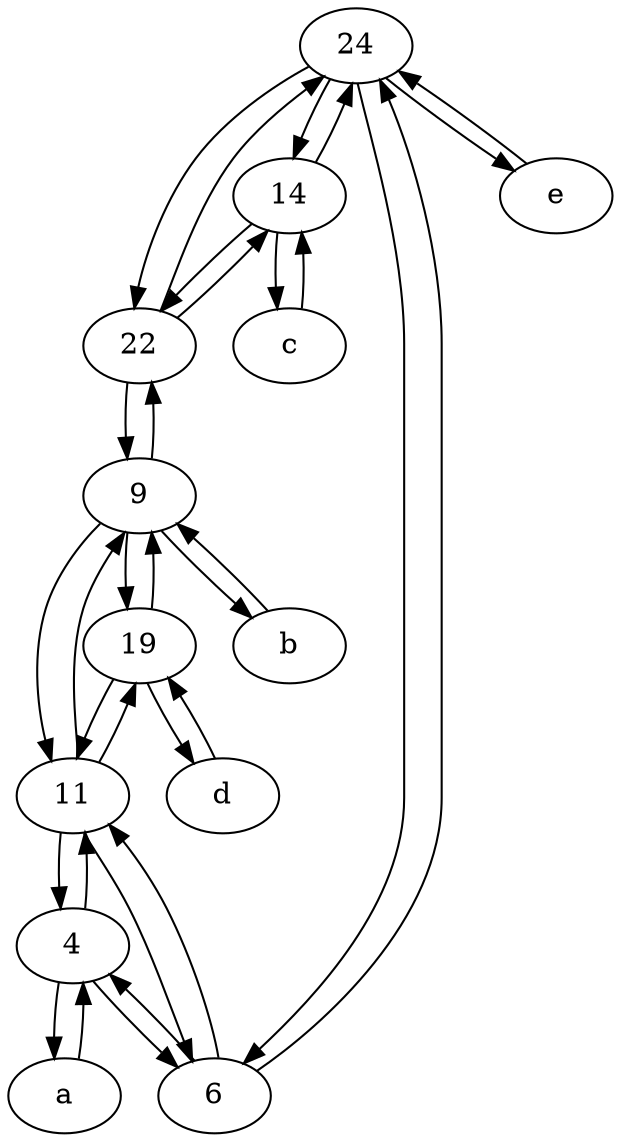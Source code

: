 digraph  {
	24;
	14;
	d [pos="20,30!"];
	b [pos="50,20!"];
	22;
	9;
	11;
	6;
	19;
	a [pos="40,10!"];
	c [pos="20,10!"];
	4;
	e [pos="30,50!"];
	14 -> 22;
	4 -> 11;
	22 -> 14;
	11 -> 4;
	24 -> 22;
	4 -> a;
	a -> 4;
	14 -> c;
	6 -> 4;
	11 -> 9;
	4 -> 6;
	24 -> 6;
	6 -> 24;
	9 -> 19;
	22 -> 24;
	22 -> 9;
	b -> 9;
	11 -> 19;
	11 -> 6;
	24 -> e;
	9 -> 11;
	19 -> 11;
	6 -> 11;
	e -> 24;
	14 -> 24;
	9 -> 22;
	9 -> b;
	19 -> 9;
	d -> 19;
	24 -> 14;
	c -> 14;
	19 -> d;

	}